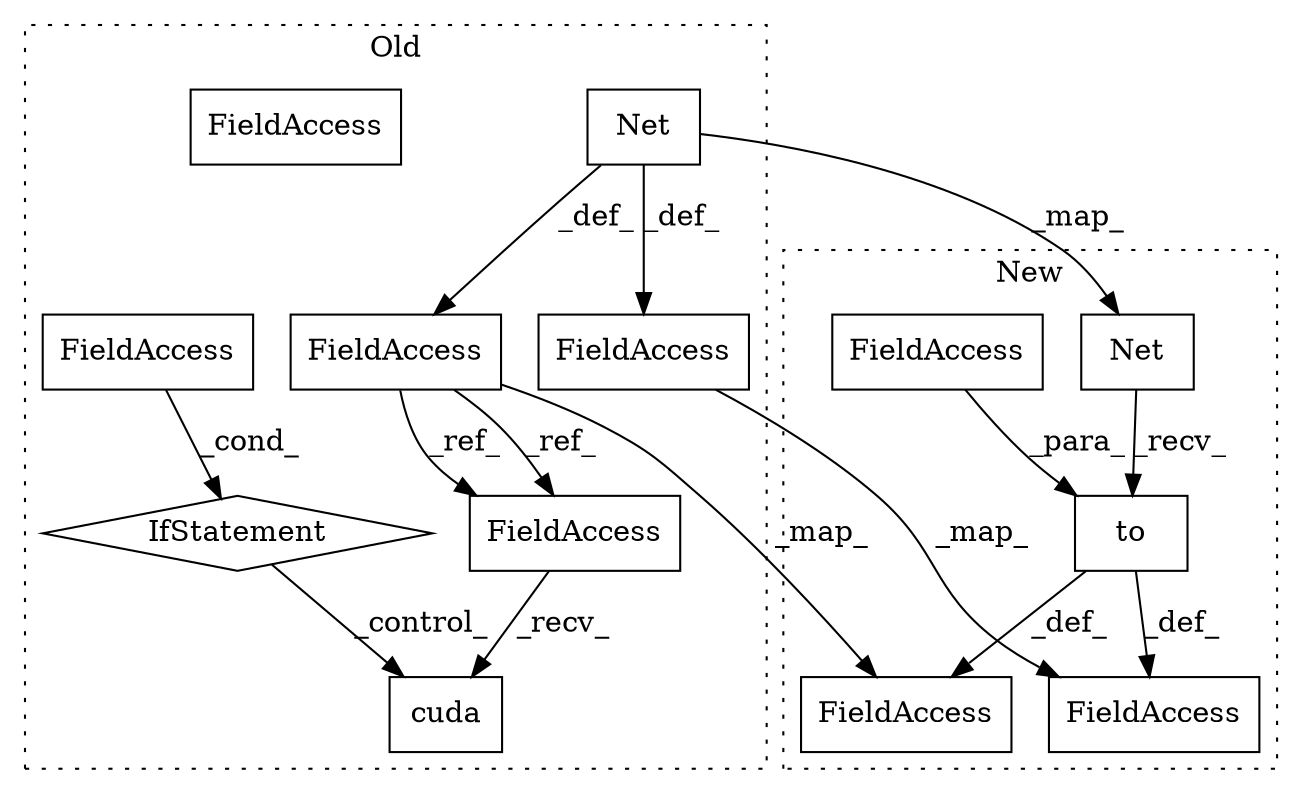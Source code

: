 digraph G {
subgraph cluster0 {
1 [label="Net" a="32" s="2408" l="5" shape="box"];
4 [label="cuda" a="32" s="2447" l="6" shape="box"];
5 [label="IfStatement" a="25" s="2419,2431" l="4,2" shape="diamond"];
6 [label="FieldAccess" a="22" s="2441" l="5" shape="box"];
8 [label="FieldAccess" a="22" s="2423" l="8" shape="box"];
10 [label="FieldAccess" a="22" s="2402" l="5" shape="box"];
11 [label="FieldAccess" a="22" s="2465" l="9" shape="box"];
13 [label="FieldAccess" a="22" s="2441" l="5" shape="box"];
label = "Old";
style="dotted";
}
subgraph cluster1 {
2 [label="Net" a="32" s="2418" l="5" shape="box"];
3 [label="to" a="32" s="2424,2433" l="3,1" shape="box"];
7 [label="FieldAccess" a="22" s="2427" l="6" shape="box"];
9 [label="FieldAccess" a="22" s="2412" l="5" shape="box"];
12 [label="FieldAccess" a="22" s="2440" l="9" shape="box"];
label = "New";
style="dotted";
}
1 -> 2 [label="_map_"];
1 -> 11 [label="_def_"];
1 -> 10 [label="_def_"];
2 -> 3 [label="_recv_"];
3 -> 12 [label="_def_"];
3 -> 9 [label="_def_"];
5 -> 4 [label="_control_"];
7 -> 3 [label="_para_"];
8 -> 5 [label="_cond_"];
10 -> 13 [label="_ref_"];
10 -> 13 [label="_ref_"];
10 -> 9 [label="_map_"];
11 -> 12 [label="_map_"];
13 -> 4 [label="_recv_"];
}